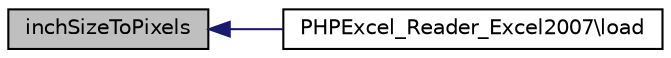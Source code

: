 digraph "inchSizeToPixels"
{
  edge [fontname="Helvetica",fontsize="10",labelfontname="Helvetica",labelfontsize="10"];
  node [fontname="Helvetica",fontsize="10",shape=record];
  rankdir="LR";
  Node61 [label="inchSizeToPixels",height=0.2,width=0.4,color="black", fillcolor="grey75", style="filled", fontcolor="black"];
  Node61 -> Node62 [dir="back",color="midnightblue",fontsize="10",style="solid",fontname="Helvetica"];
  Node62 [label="PHPExcel_Reader_Excel2007\\load",height=0.2,width=0.4,color="black", fillcolor="white", style="filled",URL="$class_p_h_p_excel___reader___excel2007.html#a138b94503ca4c44b510190c29d4f16fe"];
}
